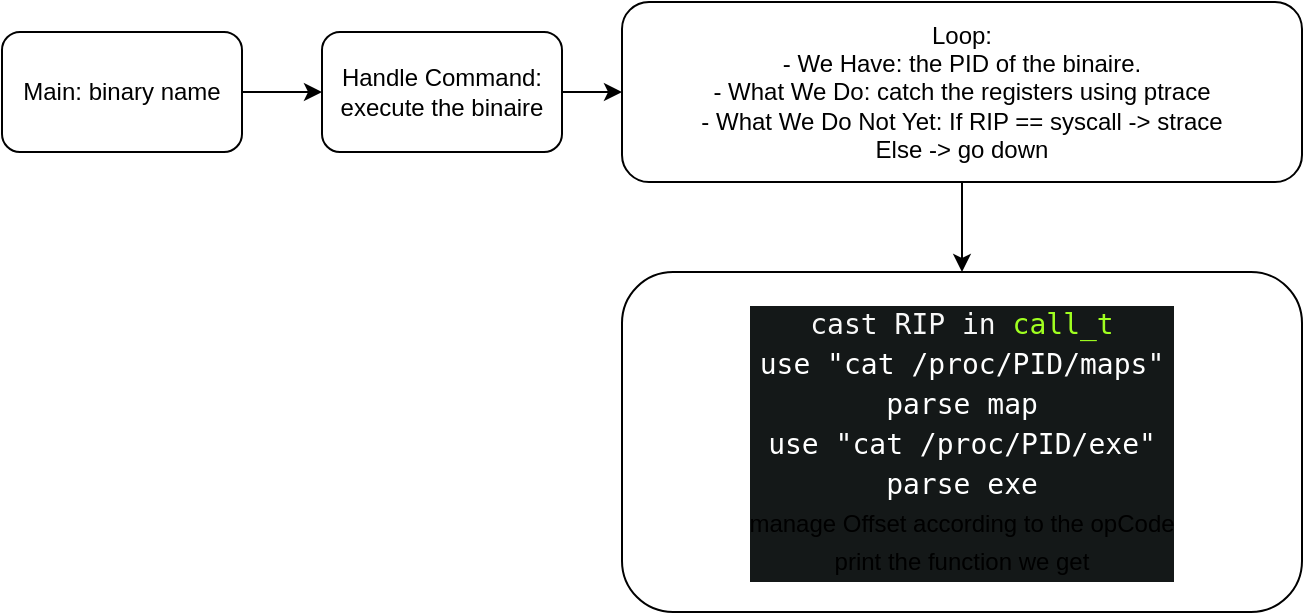 <mxfile>
    <diagram id="WcZPpLrjSxnmsJRQW3vH" name="Page-1">
        <mxGraphModel dx="618" dy="427" grid="1" gridSize="10" guides="1" tooltips="1" connect="1" arrows="1" fold="1" page="1" pageScale="1" pageWidth="827" pageHeight="1169" math="0" shadow="0">
            <root>
                <mxCell id="0"/>
                <mxCell id="1" parent="0"/>
                <mxCell id="5" style="edgeStyle=none;html=1;entryX=0;entryY=0.5;entryDx=0;entryDy=0;" edge="1" parent="1" source="3" target="4">
                    <mxGeometry relative="1" as="geometry"/>
                </mxCell>
                <mxCell id="3" value="Main: binary name" style="rounded=1;whiteSpace=wrap;html=1;" vertex="1" parent="1">
                    <mxGeometry x="120" y="90" width="120" height="60" as="geometry"/>
                </mxCell>
                <mxCell id="7" style="edgeStyle=none;html=1;entryX=0;entryY=0.5;entryDx=0;entryDy=0;" edge="1" parent="1" source="4" target="6">
                    <mxGeometry relative="1" as="geometry"/>
                </mxCell>
                <mxCell id="4" value="Handle Command: execute the binaire" style="rounded=1;whiteSpace=wrap;html=1;" vertex="1" parent="1">
                    <mxGeometry x="280" y="90" width="120" height="60" as="geometry"/>
                </mxCell>
                <mxCell id="9" style="edgeStyle=none;html=1;entryX=0.5;entryY=0;entryDx=0;entryDy=0;" edge="1" parent="1" source="6" target="8">
                    <mxGeometry relative="1" as="geometry"/>
                </mxCell>
                <mxCell id="6" value="Loop:&lt;br&gt;- We Have: the PID of the binaire.&lt;br&gt;- What We Do: catch the registers using ptrace&lt;br&gt;- What We Do Not Yet: If RIP == syscall -&amp;gt; strace&lt;br&gt;Else -&amp;gt; go down" style="rounded=1;whiteSpace=wrap;html=1;" vertex="1" parent="1">
                    <mxGeometry x="430" y="75" width="340" height="90" as="geometry"/>
                </mxCell>
                <mxCell id="8" value="&lt;div style=&quot;background-color: rgb(20, 24, 24); line-height: 19px;&quot;&gt;&lt;font style=&quot;font-family: &amp;quot;Droid Sans Mono&amp;quot;, &amp;quot;monospace&amp;quot;, monospace; font-size: 14px;&quot; color=&quot;#f8f8f8&quot;&gt;cast RIP in&amp;nbsp;&lt;/font&gt;&lt;font style=&quot;font-family: &amp;quot;Droid Sans Mono&amp;quot;, &amp;quot;monospace&amp;quot;, monospace; font-size: 14px;&quot; color=&quot;#a0ff20&quot;&gt;call_t&lt;/font&gt;&lt;br&gt;&lt;font style=&quot;font-family: &amp;quot;Droid Sans Mono&amp;quot;, &amp;quot;monospace&amp;quot;, monospace; font-size: 14px;&quot; color=&quot;#ffffff&quot;&gt;use &quot;&lt;/font&gt;&lt;font face=&quot;Droid Sans Mono, monospace, monospace&quot; color=&quot;#ffffff&quot;&gt;&lt;span style=&quot;font-size: 14px;&quot;&gt;cat /proc/PID/maps&quot;&lt;/span&gt;&lt;/font&gt;&lt;/div&gt;&lt;div style=&quot;background-color: rgb(20, 24, 24); line-height: 19px;&quot;&gt;&lt;font face=&quot;Droid Sans Mono, monospace, monospace&quot; color=&quot;#ffffff&quot;&gt;&lt;span style=&quot;font-size: 14px;&quot;&gt;parse map&lt;/span&gt;&lt;/font&gt;&lt;/div&gt;&lt;div style=&quot;background-color: rgb(20, 24, 24); line-height: 19px;&quot;&gt;&lt;font face=&quot;Droid Sans Mono, monospace, monospace&quot; color=&quot;#ffffff&quot;&gt;&lt;span style=&quot;font-size: 14px;&quot;&gt;use &quot;cat /proc/PID/exe&quot;&lt;/span&gt;&lt;/font&gt;&lt;/div&gt;&lt;div style=&quot;background-color: rgb(20, 24, 24); line-height: 19px;&quot;&gt;&lt;font face=&quot;Droid Sans Mono, monospace, monospace&quot; color=&quot;#ffffff&quot;&gt;&lt;span style=&quot;font-size: 14px;&quot;&gt;parse exe&lt;br&gt;&lt;/span&gt;&lt;/font&gt;manage Offset according to the opCode&lt;br&gt;print the function we get&lt;/div&gt;" style="rounded=1;whiteSpace=wrap;html=1;" vertex="1" parent="1">
                    <mxGeometry x="430" y="210" width="340" height="170" as="geometry"/>
                </mxCell>
            </root>
        </mxGraphModel>
    </diagram>
</mxfile>